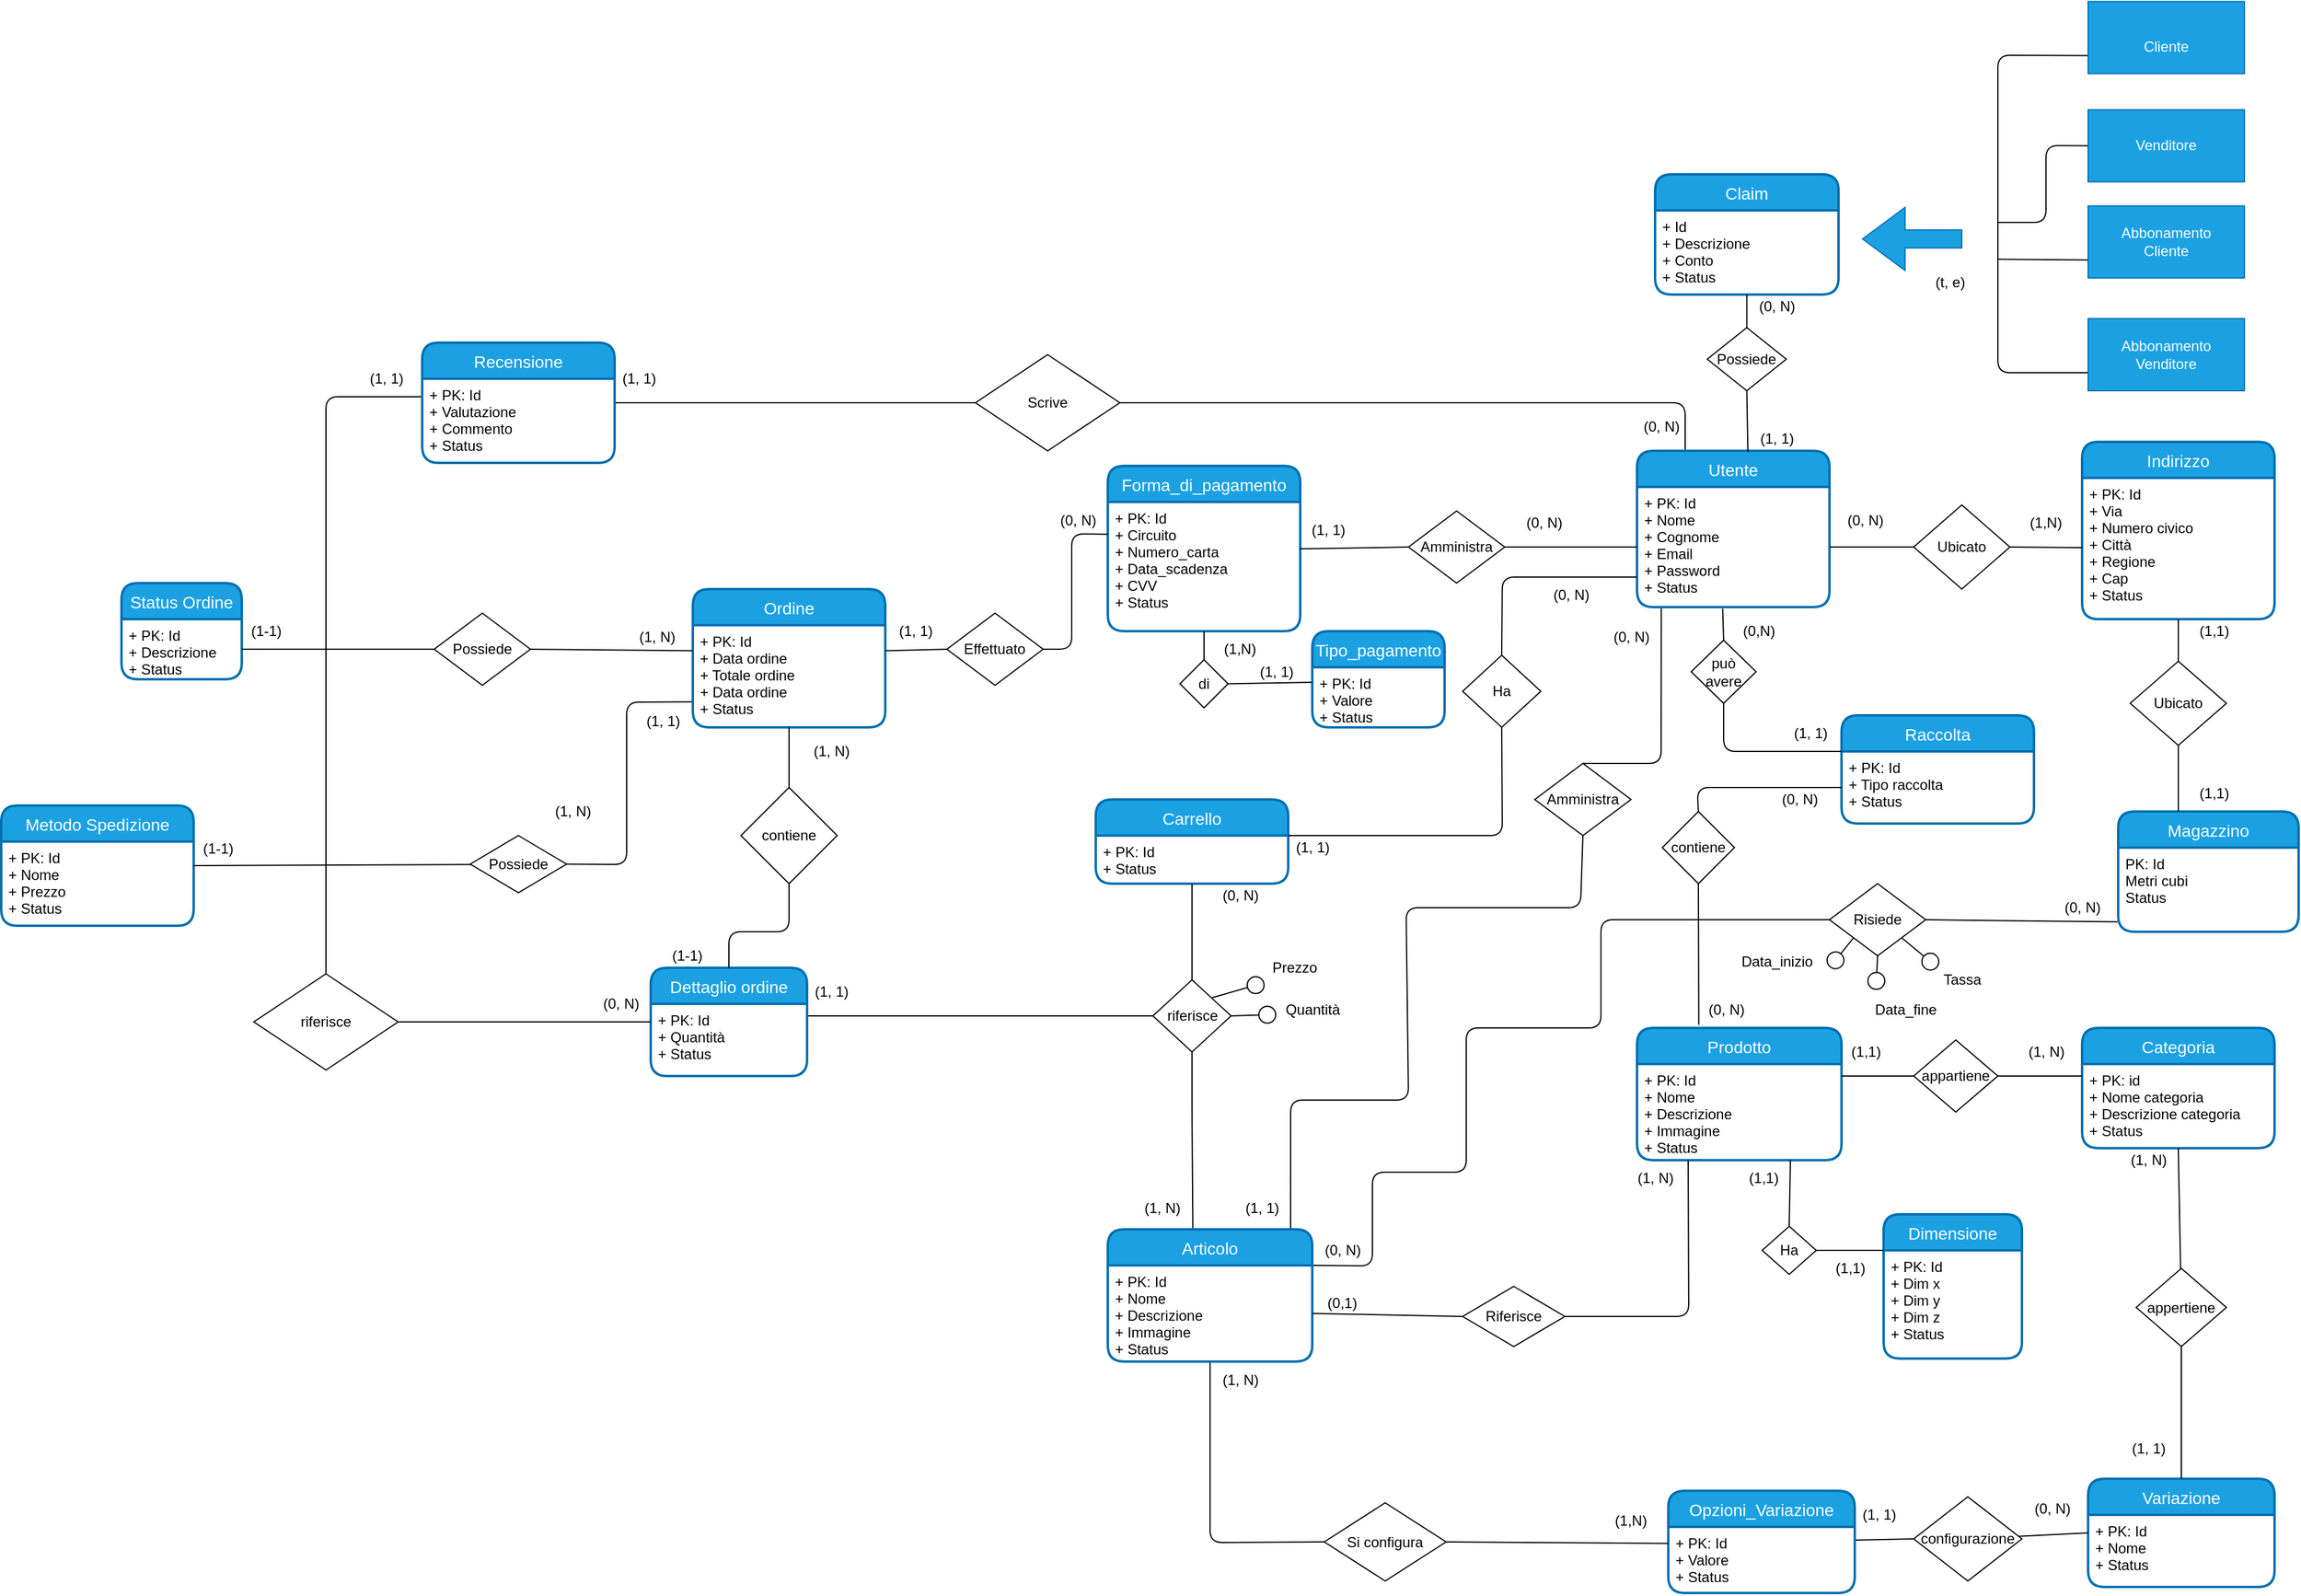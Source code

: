 <mxfile>
    <diagram id="gQvZ3Ct7qIMsR-oPEBA1" name="Page-1">
        <mxGraphModel dx="3061" dy="1834" grid="1" gridSize="10" guides="1" tooltips="1" connect="1" arrows="1" fold="1" page="1" pageScale="1" pageWidth="827" pageHeight="1169" math="0" shadow="0">
            <root>
                <mxCell id="0"/>
                <mxCell id="1" parent="0"/>
                <mxCell id="497" style="edgeStyle=none;html=1;exitX=0.25;exitY=0;exitDx=0;exitDy=0;entryX=1;entryY=0.5;entryDx=0;entryDy=0;endArrow=none;endFill=0;" parent="1" source="499" target="644" edge="1">
                    <mxGeometry relative="1" as="geometry">
                        <mxPoint x="-120" y="80" as="targetPoint"/>
                        <Array as="points">
                            <mxPoint x="350" y="80"/>
                        </Array>
                    </mxGeometry>
                </mxCell>
                <mxCell id="498" style="edgeStyle=none;html=1;endArrow=none;endFill=0;exitX=0.126;exitY=1.002;exitDx=0;exitDy=0;exitPerimeter=0;entryX=0.5;entryY=0;entryDx=0;entryDy=0;" parent="1" source="500" target="663" edge="1">
                    <mxGeometry relative="1" as="geometry">
                        <mxPoint x="270" y="380" as="targetPoint"/>
                        <Array as="points">
                            <mxPoint x="330" y="380"/>
                        </Array>
                    </mxGeometry>
                </mxCell>
                <mxCell id="499" value="Utente" style="swimlane;childLayout=stackLayout;horizontal=1;startSize=30;horizontalStack=0;rounded=1;fontSize=14;fontStyle=0;strokeWidth=2;resizeParent=0;resizeLast=1;shadow=0;dashed=0;align=center;fillColor=#1ba1e2;fontColor=#ffffff;strokeColor=#006EAF;" parent="1" vertex="1">
                    <mxGeometry x="310" y="120" width="160" height="130" as="geometry"/>
                </mxCell>
                <mxCell id="500" value="+ PK: Id&#10;+ Nome&#10;+ Cognome&#10;+ Email&#10;+ Password&#10;+ Status" style="align=left;strokeColor=none;fillColor=none;spacingLeft=4;fontSize=12;verticalAlign=top;resizable=0;rotatable=0;part=1;" parent="499" vertex="1">
                    <mxGeometry y="30" width="160" height="100" as="geometry"/>
                </mxCell>
                <mxCell id="501" value="Indirizzo" style="swimlane;childLayout=stackLayout;horizontal=1;startSize=30;horizontalStack=0;rounded=1;fontSize=14;fontStyle=0;strokeWidth=2;resizeParent=0;resizeLast=1;shadow=0;dashed=0;align=center;fillColor=#1ba1e2;fontColor=#ffffff;strokeColor=#006EAF;" parent="1" vertex="1">
                    <mxGeometry x="680" y="112.5" width="160" height="147.5" as="geometry"/>
                </mxCell>
                <mxCell id="502" value="+ PK: Id&#10;+ Via&#10;+ Numero civico&#10;+ Città&#10;+ Regione&#10;+ Cap&#10;+ Status" style="align=left;strokeColor=none;fillColor=none;spacingLeft=4;fontSize=12;verticalAlign=top;resizable=0;rotatable=0;part=1;" parent="501" vertex="1">
                    <mxGeometry y="30" width="160" height="117.5" as="geometry"/>
                </mxCell>
                <mxCell id="503" style="edgeStyle=none;html=1;exitX=0;exitY=0.5;exitDx=0;exitDy=0;entryX=1;entryY=0.5;entryDx=0;entryDy=0;endArrow=none;endFill=0;" parent="1" source="505" target="500" edge="1">
                    <mxGeometry relative="1" as="geometry"/>
                </mxCell>
                <mxCell id="504" style="edgeStyle=none;html=1;exitX=1;exitY=0.5;exitDx=0;exitDy=0;endArrow=none;endFill=0;" parent="1" source="505" target="502" edge="1">
                    <mxGeometry relative="1" as="geometry"/>
                </mxCell>
                <mxCell id="505" value="Ubicato" style="shape=rhombus;perimeter=rhombusPerimeter;whiteSpace=wrap;html=1;align=center;" parent="1" vertex="1">
                    <mxGeometry x="540" y="165" width="80" height="70" as="geometry"/>
                </mxCell>
                <mxCell id="506" value="Forma_di_pagamento" style="swimlane;childLayout=stackLayout;horizontal=1;startSize=30;horizontalStack=0;rounded=1;fontSize=14;fontStyle=0;strokeWidth=2;resizeParent=0;resizeLast=1;shadow=0;dashed=0;align=center;fillColor=#1ba1e2;fontColor=#ffffff;strokeColor=#006EAF;" parent="1" vertex="1">
                    <mxGeometry x="-130" y="132.5" width="160" height="137.5" as="geometry"/>
                </mxCell>
                <mxCell id="507" style="edgeStyle=none;html=1;" parent="506" source="508" target="506" edge="1">
                    <mxGeometry relative="1" as="geometry"/>
                </mxCell>
                <mxCell id="508" value="+ PK: Id&#10;+ Circuito&#10;+ Numero_carta&#10;+ Data_scadenza&#10;+ CVV&#10;+ Status&#10;&#10;&#10;" style="align=left;strokeColor=none;fillColor=none;spacingLeft=4;fontSize=12;verticalAlign=top;resizable=0;rotatable=0;part=1;" parent="506" vertex="1">
                    <mxGeometry y="30" width="160" height="107.5" as="geometry"/>
                </mxCell>
                <mxCell id="509" value="Tipo_pagamento" style="swimlane;childLayout=stackLayout;horizontal=1;startSize=30;horizontalStack=0;rounded=1;fontSize=14;fontStyle=0;strokeWidth=2;resizeParent=0;resizeLast=1;shadow=0;dashed=0;align=center;fillColor=#1ba1e2;fontColor=#ffffff;strokeColor=#006EAF;" parent="1" vertex="1">
                    <mxGeometry x="40" y="270" width="110" height="80" as="geometry"/>
                </mxCell>
                <mxCell id="510" value="+ PK: Id&#10;+ Valore&#10;+ Status&#10;" style="align=left;strokeColor=none;fillColor=none;spacingLeft=4;fontSize=12;verticalAlign=top;resizable=0;rotatable=0;part=1;" parent="509" vertex="1">
                    <mxGeometry y="30" width="110" height="50" as="geometry"/>
                </mxCell>
                <mxCell id="511" style="edgeStyle=none;html=1;exitX=1;exitY=0.5;exitDx=0;exitDy=0;entryX=0;entryY=0.5;entryDx=0;entryDy=0;endArrow=none;endFill=0;" parent="1" source="513" target="500" edge="1">
                    <mxGeometry relative="1" as="geometry"/>
                </mxCell>
                <mxCell id="512" style="edgeStyle=none;html=1;exitX=0;exitY=0.5;exitDx=0;exitDy=0;endArrow=none;endFill=0;entryX=0.996;entryY=0.363;entryDx=0;entryDy=0;entryPerimeter=0;" parent="1" source="513" target="508" edge="1">
                    <mxGeometry relative="1" as="geometry">
                        <mxPoint x="80" y="200" as="targetPoint"/>
                    </mxGeometry>
                </mxCell>
                <mxCell id="513" value="Amministra" style="shape=rhombus;perimeter=rhombusPerimeter;whiteSpace=wrap;html=1;align=center;" parent="1" vertex="1">
                    <mxGeometry x="120" y="170" width="80" height="60" as="geometry"/>
                </mxCell>
                <mxCell id="514" style="edgeStyle=none;html=1;exitX=0.5;exitY=0;exitDx=0;exitDy=0;endArrow=none;endFill=0;" parent="1" source="516" target="508" edge="1">
                    <mxGeometry relative="1" as="geometry"/>
                </mxCell>
                <mxCell id="515" style="edgeStyle=none;html=1;exitX=1;exitY=0.5;exitDx=0;exitDy=0;endArrow=none;endFill=0;entryX=0;entryY=0.25;entryDx=0;entryDy=0;" parent="1" source="516" edge="1" target="510">
                    <mxGeometry relative="1" as="geometry">
                        <mxPoint x="60" y="315" as="targetPoint"/>
                    </mxGeometry>
                </mxCell>
                <mxCell id="516" value="di" style="shape=rhombus;perimeter=rhombusPerimeter;whiteSpace=wrap;html=1;align=center;" parent="1" vertex="1">
                    <mxGeometry x="-70" y="293.75" width="40" height="40" as="geometry"/>
                </mxCell>
                <mxCell id="517" value="Carrello" style="swimlane;childLayout=stackLayout;horizontal=1;startSize=30;horizontalStack=0;rounded=1;fontSize=14;fontStyle=0;strokeWidth=2;resizeParent=0;resizeLast=1;shadow=0;dashed=0;align=center;fillColor=#1ba1e2;fontColor=#ffffff;strokeColor=#006EAF;" parent="1" vertex="1">
                    <mxGeometry x="-140" y="410" width="160" height="70" as="geometry"/>
                </mxCell>
                <mxCell id="518" value="+ PK: Id&#10;+ Status&#10;" style="align=left;strokeColor=none;fillColor=none;spacingLeft=4;fontSize=12;verticalAlign=top;resizable=0;rotatable=0;part=1;" parent="517" vertex="1">
                    <mxGeometry y="30" width="160" height="40" as="geometry"/>
                </mxCell>
                <mxCell id="519" style="edgeStyle=none;html=1;exitX=0.5;exitY=0;exitDx=0;exitDy=0;endArrow=none;endFill=0;entryX=0;entryY=0.75;entryDx=0;entryDy=0;" parent="1" source="521" target="500" edge="1">
                    <mxGeometry relative="1" as="geometry">
                        <Array as="points">
                            <mxPoint x="198" y="225"/>
                        </Array>
                        <mxPoint x="340" y="270" as="targetPoint"/>
                    </mxGeometry>
                </mxCell>
                <mxCell id="520" style="edgeStyle=none;html=1;exitX=0.5;exitY=1;exitDx=0;exitDy=0;entryX=1;entryY=0;entryDx=0;entryDy=0;endArrow=none;endFill=0;" parent="1" source="521" target="518" edge="1">
                    <mxGeometry relative="1" as="geometry">
                        <Array as="points">
                            <mxPoint x="198" y="440"/>
                        </Array>
                    </mxGeometry>
                </mxCell>
                <mxCell id="521" value="Ha" style="shape=rhombus;perimeter=rhombusPerimeter;whiteSpace=wrap;html=1;align=center;" parent="1" vertex="1">
                    <mxGeometry x="165" y="290" width="65" height="60" as="geometry"/>
                </mxCell>
                <mxCell id="522" value="Prodotto" style="swimlane;childLayout=stackLayout;horizontal=1;startSize=30;horizontalStack=0;rounded=1;fontSize=14;fontStyle=0;strokeWidth=2;resizeParent=0;resizeLast=1;shadow=0;dashed=0;align=center;arcSize=15;fillColor=#1ba1e2;fontColor=#ffffff;strokeColor=#006EAF;" parent="1" vertex="1">
                    <mxGeometry x="310" y="600" width="170" height="110" as="geometry"/>
                </mxCell>
                <mxCell id="523" value="+ PK: Id&#10;+ Nome&#10;+ Descrizione&#10;+ Immagine&#10;+ Status" style="align=left;strokeColor=none;fillColor=none;spacingLeft=4;fontSize=12;verticalAlign=top;resizable=0;rotatable=0;part=1;" parent="522" vertex="1">
                    <mxGeometry y="30" width="170" height="80" as="geometry"/>
                </mxCell>
                <mxCell id="524" value="Categoria" style="swimlane;childLayout=stackLayout;horizontal=1;startSize=30;horizontalStack=0;rounded=1;fontSize=14;fontStyle=0;strokeWidth=2;resizeParent=0;resizeLast=1;shadow=0;dashed=0;align=center;fillColor=#1ba1e2;fontColor=#ffffff;strokeColor=#006EAF;" parent="1" vertex="1">
                    <mxGeometry x="680" y="600" width="160" height="100" as="geometry"/>
                </mxCell>
                <mxCell id="525" value="+ PK: id&#10;+ Nome categoria&#10;+ Descrizione categoria&#10;+ Status" style="align=left;strokeColor=none;fillColor=none;spacingLeft=4;fontSize=12;verticalAlign=top;resizable=0;rotatable=0;part=1;" parent="524" vertex="1">
                    <mxGeometry y="30" width="160" height="70" as="geometry"/>
                </mxCell>
                <mxCell id="526" style="edgeStyle=none;html=1;exitX=0;exitY=0.5;exitDx=0;exitDy=0;endArrow=none;endFill=0;" parent="1" source="528" edge="1">
                    <mxGeometry relative="1" as="geometry">
                        <mxPoint x="480" y="640" as="targetPoint"/>
                    </mxGeometry>
                </mxCell>
                <mxCell id="527" style="edgeStyle=none;html=1;exitX=1;exitY=0.5;exitDx=0;exitDy=0;endArrow=none;endFill=0;" parent="1" source="528" edge="1">
                    <mxGeometry relative="1" as="geometry">
                        <mxPoint x="680" y="640" as="targetPoint"/>
                    </mxGeometry>
                </mxCell>
                <mxCell id="528" value="appartiene" style="shape=rhombus;perimeter=rhombusPerimeter;whiteSpace=wrap;html=1;align=center;" parent="1" vertex="1">
                    <mxGeometry x="540" y="610" width="70" height="60" as="geometry"/>
                </mxCell>
                <mxCell id="529" value="Variazione" style="swimlane;childLayout=stackLayout;horizontal=1;startSize=30;horizontalStack=0;rounded=1;fontSize=14;fontStyle=0;strokeWidth=2;resizeParent=0;resizeLast=1;shadow=0;dashed=0;align=center;fillColor=#1ba1e2;fontColor=#ffffff;strokeColor=#006EAF;" parent="1" vertex="1">
                    <mxGeometry x="685" y="975" width="155" height="90" as="geometry"/>
                </mxCell>
                <mxCell id="530" value="+ PK: Id&#10;+ Nome&#10;+ Status" style="align=left;strokeColor=none;fillColor=none;spacingLeft=4;fontSize=12;verticalAlign=top;resizable=0;rotatable=0;part=1;" parent="529" vertex="1">
                    <mxGeometry y="30" width="155" height="60" as="geometry"/>
                </mxCell>
                <mxCell id="531" style="edgeStyle=none;html=1;entryX=0.5;entryY=0;entryDx=0;entryDy=0;endArrow=none;endFill=0;" parent="1" source="533" target="529" edge="1">
                    <mxGeometry relative="1" as="geometry"/>
                </mxCell>
                <mxCell id="532" style="edgeStyle=none;html=1;entryX=0.5;entryY=1;entryDx=0;entryDy=0;endArrow=none;endFill=0;" parent="1" source="533" target="525" edge="1">
                    <mxGeometry relative="1" as="geometry"/>
                </mxCell>
                <mxCell id="533" value="appertiene" style="shape=rhombus;perimeter=rhombusPerimeter;whiteSpace=wrap;html=1;align=center;" parent="1" vertex="1">
                    <mxGeometry x="725" y="800" width="75" height="65" as="geometry"/>
                </mxCell>
                <mxCell id="534" style="edgeStyle=none;html=1;entryX=0;entryY=0.5;entryDx=0;entryDy=0;endArrow=none;endFill=0;" parent="1" source="535" target="538" edge="1">
                    <mxGeometry relative="1" as="geometry"/>
                </mxCell>
                <mxCell id="535" value="Opzioni_Variazione" style="swimlane;childLayout=stackLayout;horizontal=1;startSize=30;horizontalStack=0;rounded=1;fontSize=14;fontStyle=0;strokeWidth=2;resizeParent=0;resizeLast=1;shadow=0;dashed=0;align=center;fillColor=#1ba1e2;fontColor=#ffffff;strokeColor=#006EAF;" parent="1" vertex="1">
                    <mxGeometry x="336" y="985" width="155" height="85" as="geometry"/>
                </mxCell>
                <mxCell id="536" value="+ PK: Id&#10;+ Valore&#10;+ Status&#10;" style="align=left;strokeColor=none;fillColor=none;spacingLeft=4;fontSize=12;verticalAlign=top;resizable=0;rotatable=0;part=1;" parent="535" vertex="1">
                    <mxGeometry y="30" width="155" height="55" as="geometry"/>
                </mxCell>
                <mxCell id="537" style="edgeStyle=none;html=1;entryX=0;entryY=0.5;entryDx=0;entryDy=0;endArrow=none;endFill=0;" parent="1" source="538" target="529" edge="1">
                    <mxGeometry relative="1" as="geometry"/>
                </mxCell>
                <mxCell id="538" value="configurazione" style="shape=rhombus;perimeter=rhombusPerimeter;whiteSpace=wrap;html=1;align=center;" parent="1" vertex="1">
                    <mxGeometry x="540" y="990" width="90" height="70" as="geometry"/>
                </mxCell>
                <mxCell id="539" value="Magazzino" style="swimlane;childLayout=stackLayout;horizontal=1;startSize=30;horizontalStack=0;rounded=1;fontSize=14;fontStyle=0;strokeWidth=2;resizeParent=0;resizeLast=1;shadow=0;dashed=0;align=center;fillColor=#1ba1e2;fontColor=#ffffff;strokeColor=#006EAF;" parent="1" vertex="1">
                    <mxGeometry x="710" y="420" width="150" height="100" as="geometry"/>
                </mxCell>
                <mxCell id="540" value="PK: Id&#10;Metri cubi&#10;Status" style="align=left;strokeColor=none;fillColor=none;spacingLeft=4;fontSize=12;verticalAlign=top;resizable=0;rotatable=0;part=1;" parent="539" vertex="1">
                    <mxGeometry y="30" width="150" height="70" as="geometry"/>
                </mxCell>
                <mxCell id="541" style="edgeStyle=none;html=1;exitX=0.5;exitY=0;exitDx=0;exitDy=0;entryX=0.5;entryY=1;entryDx=0;entryDy=0;startArrow=none;startFill=0;endArrow=none;endFill=0;" parent="1" source="543" target="502" edge="1">
                    <mxGeometry relative="1" as="geometry"/>
                </mxCell>
                <mxCell id="542" style="edgeStyle=none;html=1;exitX=0.5;exitY=1;exitDx=0;exitDy=0;entryX=0;entryY=1;entryDx=0;entryDy=0;startArrow=none;startFill=0;endArrow=none;endFill=0;" parent="1" source="543" target="579" edge="1">
                    <mxGeometry relative="1" as="geometry"/>
                </mxCell>
                <mxCell id="543" value="Ubicato" style="shape=rhombus;perimeter=rhombusPerimeter;whiteSpace=wrap;html=1;align=center;" parent="1" vertex="1">
                    <mxGeometry x="720" y="295" width="80" height="70" as="geometry"/>
                </mxCell>
                <mxCell id="544" value="Dimensione" style="swimlane;childLayout=stackLayout;horizontal=1;startSize=30;horizontalStack=0;rounded=1;fontSize=14;fontStyle=0;strokeWidth=2;resizeParent=0;resizeLast=1;shadow=0;dashed=0;align=center;fillColor=#1ba1e2;fontColor=#ffffff;strokeColor=#006EAF;" parent="1" vertex="1">
                    <mxGeometry x="515" y="755" width="115" height="120" as="geometry"/>
                </mxCell>
                <mxCell id="545" value="+ PK: Id&#10;+ Dim x&#10;+ Dim y&#10;+ Dim z&#10;+ Status" style="align=left;strokeColor=none;fillColor=none;spacingLeft=4;fontSize=12;verticalAlign=top;resizable=0;rotatable=0;part=1;" parent="544" vertex="1">
                    <mxGeometry y="30" width="115" height="90" as="geometry"/>
                </mxCell>
                <mxCell id="546" style="edgeStyle=none;html=1;exitX=0.5;exitY=0;exitDx=0;exitDy=0;entryX=0.75;entryY=1;entryDx=0;entryDy=0;endArrow=none;endFill=0;" parent="1" source="548" target="523" edge="1">
                    <mxGeometry relative="1" as="geometry"/>
                </mxCell>
                <mxCell id="547" style="edgeStyle=none;html=1;exitX=1;exitY=0.5;exitDx=0;exitDy=0;entryX=0;entryY=0;entryDx=0;entryDy=0;endArrow=none;endFill=0;" parent="1" source="548" target="545" edge="1">
                    <mxGeometry relative="1" as="geometry"/>
                </mxCell>
                <mxCell id="548" value="Ha" style="shape=rhombus;perimeter=rhombusPerimeter;whiteSpace=wrap;html=1;align=center;" parent="1" vertex="1">
                    <mxGeometry x="414" y="765" width="45" height="40" as="geometry"/>
                </mxCell>
                <mxCell id="549" style="edgeStyle=none;html=1;exitX=0;exitY=0.5;exitDx=0;exitDy=0;endArrow=none;endFill=0;entryX=1;entryY=0;entryDx=0;entryDy=0;" parent="1" source="551" target="727" edge="1">
                    <mxGeometry relative="1" as="geometry">
                        <mxPoint x="167.82" y="701.43" as="targetPoint"/>
                        <Array as="points">
                            <mxPoint x="280" y="510"/>
                            <mxPoint x="280" y="600"/>
                            <mxPoint x="168" y="600"/>
                            <mxPoint x="168" y="720"/>
                            <mxPoint x="90" y="720"/>
                            <mxPoint x="90" y="798"/>
                        </Array>
                    </mxGeometry>
                </mxCell>
                <mxCell id="550" style="edgeStyle=none;html=1;exitX=1;exitY=0.5;exitDx=0;exitDy=0;entryX=-0.004;entryY=0.883;entryDx=0;entryDy=0;startArrow=none;startFill=0;endArrow=none;endFill=0;entryPerimeter=0;" parent="1" source="551" target="540" edge="1">
                    <mxGeometry relative="1" as="geometry">
                        <Array as="points"/>
                    </mxGeometry>
                </mxCell>
                <mxCell id="551" value="Risiede" style="shape=rhombus;perimeter=rhombusPerimeter;whiteSpace=wrap;html=1;align=center;" parent="1" vertex="1">
                    <mxGeometry x="470" y="480" width="80" height="60" as="geometry"/>
                </mxCell>
                <mxCell id="552" style="edgeStyle=none;html=1;exitX=0.5;exitY=0;exitDx=0;exitDy=0;entryX=0.5;entryY=1;entryDx=0;entryDy=0;startArrow=none;startFill=0;endArrow=none;endFill=0;" parent="1" source="556" target="518" edge="1">
                    <mxGeometry relative="1" as="geometry"/>
                </mxCell>
                <mxCell id="554" style="edgeStyle=none;html=1;exitX=0;exitY=0.5;exitDx=0;exitDy=0;endArrow=none;endFill=0;" parent="1" source="556" edge="1">
                    <mxGeometry relative="1" as="geometry">
                        <mxPoint x="-380" y="590" as="targetPoint"/>
                    </mxGeometry>
                </mxCell>
                <mxCell id="555" style="edgeStyle=none;html=1;exitX=0.5;exitY=1;exitDx=0;exitDy=0;endArrow=none;endFill=0;entryX=0.416;entryY=0.007;entryDx=0;entryDy=0;entryPerimeter=0;" parent="1" source="556" target="726" edge="1">
                    <mxGeometry relative="1" as="geometry">
                        <Array as="points">
                            <mxPoint x="-60" y="670"/>
                        </Array>
                        <mxPoint x="-40" y="740" as="targetPoint"/>
                    </mxGeometry>
                </mxCell>
                <mxCell id="556" value="riferisce" style="shape=rhombus;perimeter=rhombusPerimeter;whiteSpace=wrap;html=1;align=center;" parent="1" vertex="1">
                    <mxGeometry x="-92.5" y="560" width="65" height="60" as="geometry"/>
                </mxCell>
                <mxCell id="557" value="Quantità" style="text;html=1;align=center;verticalAlign=middle;resizable=0;points=[];autosize=1;strokeColor=none;fillColor=none;" parent="1" vertex="1">
                    <mxGeometry x="10" y="575" width="60" height="20" as="geometry"/>
                </mxCell>
                <mxCell id="558" style="edgeStyle=none;html=1;endArrow=circle;endFill=0;exitX=1;exitY=0;exitDx=0;exitDy=0;entryX=0.012;entryY=1.11;entryDx=0;entryDy=0;entryPerimeter=0;" parent="1" source="556" target="559" edge="1">
                    <mxGeometry relative="1" as="geometry">
                        <mxPoint x="50" y="550" as="targetPoint"/>
                        <mxPoint x="133.5" y="565" as="sourcePoint"/>
                    </mxGeometry>
                </mxCell>
                <mxCell id="559" value="Prezzo" style="text;html=1;align=center;verticalAlign=middle;resizable=0;points=[];autosize=1;strokeColor=none;fillColor=none;" parent="1" vertex="1">
                    <mxGeometry y="540" width="50" height="20" as="geometry"/>
                </mxCell>
                <mxCell id="565" style="edgeStyle=none;html=1;exitX=0.5;exitY=1;exitDx=0;exitDy=0;entryX=0.576;entryY=0.008;entryDx=0;entryDy=0;entryPerimeter=0;endArrow=none;endFill=0;" parent="1" source="567" target="499" edge="1">
                    <mxGeometry relative="1" as="geometry">
                        <mxPoint x="495.93" y="45.6" as="targetPoint"/>
                    </mxGeometry>
                </mxCell>
                <mxCell id="566" value="(1,1)" style="text;html=1;align=center;verticalAlign=middle;resizable=0;points=[];autosize=1;strokeColor=none;fillColor=none;" parent="1" vertex="1">
                    <mxGeometry x="480" y="610" width="40" height="20" as="geometry"/>
                </mxCell>
                <mxCell id="567" value="Possiede" style="shape=rhombus;perimeter=rhombusPerimeter;whiteSpace=wrap;html=1;align=center;" parent="1" vertex="1">
                    <mxGeometry x="368.38" y="17.5" width="65.75" height="52.5" as="geometry"/>
                </mxCell>
                <mxCell id="568" value="(1, N)" style="text;html=1;align=center;verticalAlign=middle;resizable=0;points=[];autosize=1;strokeColor=none;fillColor=none;" parent="1" vertex="1">
                    <mxGeometry x="625" y="610" width="50" height="20" as="geometry"/>
                </mxCell>
                <mxCell id="569" value="(1, N)" style="text;html=1;align=center;verticalAlign=middle;resizable=0;points=[];autosize=1;strokeColor=none;fillColor=none;" parent="1" vertex="1">
                    <mxGeometry x="710" y="700" width="50" height="20" as="geometry"/>
                </mxCell>
                <mxCell id="570" value="(1, 1)" style="text;html=1;align=center;verticalAlign=middle;resizable=0;points=[];autosize=1;strokeColor=none;fillColor=none;" parent="1" vertex="1">
                    <mxGeometry x="715" y="940" width="40" height="20" as="geometry"/>
                </mxCell>
                <mxCell id="571" style="edgeStyle=none;html=1;entryX=0;entryY=0.25;entryDx=0;entryDy=0;startArrow=none;startFill=0;endArrow=none;endFill=0;exitX=1;exitY=0.5;exitDx=0;exitDy=0;" parent="1" source="658" target="536" edge="1">
                    <mxGeometry relative="1" as="geometry">
                        <mxPoint x="310" y="910" as="sourcePoint"/>
                        <Array as="points"/>
                    </mxGeometry>
                </mxCell>
                <mxCell id="572" value="(0, N)" style="text;html=1;strokeColor=none;fillColor=none;align=center;verticalAlign=middle;whiteSpace=wrap;rounded=0;" parent="1" vertex="1">
                    <mxGeometry x="470" y="162.5" width="60" height="30" as="geometry"/>
                </mxCell>
                <mxCell id="573" value="Claim" style="swimlane;childLayout=stackLayout;horizontal=1;startSize=30;horizontalStack=0;rounded=1;fontSize=14;fontStyle=0;strokeWidth=2;resizeParent=0;resizeLast=1;shadow=0;dashed=0;align=center;fillColor=#1ba1e2;fontColor=#ffffff;strokeColor=#006EAF;" parent="1" vertex="1">
                    <mxGeometry x="325" y="-110" width="152.5" height="100" as="geometry"/>
                </mxCell>
                <mxCell id="574" value="+ Id&#10;+ Descrizione&#10;+ Conto&#10;+ Status" style="align=left;strokeColor=none;fillColor=none;spacingLeft=4;fontSize=12;verticalAlign=top;resizable=0;rotatable=0;part=1;" parent="573" vertex="1">
                    <mxGeometry y="30" width="152.5" height="70" as="geometry"/>
                </mxCell>
                <mxCell id="578" style="edgeStyle=none;html=1;exitX=0.5;exitY=0;exitDx=0;exitDy=0;entryX=0.5;entryY=1;entryDx=0;entryDy=0;endArrow=none;endFill=0;" parent="1" source="567" target="574" edge="1">
                    <mxGeometry relative="1" as="geometry"/>
                </mxCell>
                <mxCell id="579" value="(1,1)" style="text;html=1;strokeColor=none;fillColor=none;align=center;verticalAlign=middle;whiteSpace=wrap;rounded=0;" parent="1" vertex="1">
                    <mxGeometry x="760" y="390.0" width="60" height="30" as="geometry"/>
                </mxCell>
                <mxCell id="580" value="(0, N)" style="text;html=1;align=center;verticalAlign=middle;resizable=0;points=[];autosize=1;strokeColor=none;fillColor=none;" parent="1" vertex="1">
                    <mxGeometry x="655" y="485" width="50" height="30" as="geometry"/>
                </mxCell>
                <mxCell id="581" value="(1,1)" style="text;html=1;strokeColor=none;fillColor=none;align=center;verticalAlign=middle;whiteSpace=wrap;rounded=0;" parent="1" vertex="1">
                    <mxGeometry x="391" y="715" width="49" height="20" as="geometry"/>
                </mxCell>
                <mxCell id="582" value="(1,1)" style="text;html=1;strokeColor=none;fillColor=none;align=center;verticalAlign=middle;whiteSpace=wrap;rounded=0;" parent="1" vertex="1">
                    <mxGeometry x="460" y="790" width="55" height="20" as="geometry"/>
                </mxCell>
                <mxCell id="583" value="(0, N)" style="text;html=1;align=center;verticalAlign=middle;resizable=0;points=[];autosize=1;strokeColor=none;fillColor=none;" parent="1" vertex="1">
                    <mxGeometry x="630" y="990" width="50" height="20" as="geometry"/>
                </mxCell>
                <mxCell id="584" value="(1, 1)" style="text;html=1;align=center;verticalAlign=middle;resizable=0;points=[];autosize=1;strokeColor=none;fillColor=none;" parent="1" vertex="1">
                    <mxGeometry x="491" y="995" width="40" height="20" as="geometry"/>
                </mxCell>
                <mxCell id="585" value="(1,N)" style="text;html=1;strokeColor=none;fillColor=none;align=center;verticalAlign=middle;whiteSpace=wrap;rounded=0;" parent="1" vertex="1">
                    <mxGeometry x="620" y="165.0" width="60" height="30" as="geometry"/>
                </mxCell>
                <mxCell id="600" value="Dettaglio ordine" style="swimlane;childLayout=stackLayout;horizontal=1;startSize=30;horizontalStack=0;rounded=1;fontSize=14;fontStyle=0;strokeWidth=2;resizeParent=0;resizeLast=1;shadow=0;dashed=0;align=center;fillColor=#1ba1e2;fontColor=#ffffff;strokeColor=#006EAF;" parent="1" vertex="1">
                    <mxGeometry x="-510" y="550" width="130" height="90" as="geometry"/>
                </mxCell>
                <mxCell id="601" value="+ PK: Id&#10;+ Quantità&#10;+ Status&#10;&#10;" style="align=left;strokeColor=none;fillColor=none;spacingLeft=4;fontSize=12;verticalAlign=top;resizable=0;rotatable=0;part=1;" parent="600" vertex="1">
                    <mxGeometry y="30" width="130" height="60" as="geometry"/>
                </mxCell>
                <mxCell id="714" style="edgeStyle=none;html=1;exitX=0.5;exitY=1;exitDx=0;exitDy=0;entryX=0.5;entryY=0;entryDx=0;entryDy=0;endArrow=none;endFill=0;" parent="1" source="604" target="600" edge="1">
                    <mxGeometry relative="1" as="geometry">
                        <Array as="points">
                            <mxPoint x="-395" y="520"/>
                            <mxPoint x="-445" y="520"/>
                        </Array>
                    </mxGeometry>
                </mxCell>
                <mxCell id="604" value="contiene" style="rhombus;whiteSpace=wrap;html=1;" parent="1" vertex="1">
                    <mxGeometry x="-435" y="400" width="80" height="80" as="geometry"/>
                </mxCell>
                <mxCell id="606" value="(1-1)" style="text;html=1;align=center;verticalAlign=middle;resizable=0;points=[];autosize=1;strokeColor=none;fillColor=none;" parent="1" vertex="1">
                    <mxGeometry x="-500" y="530" width="40" height="20" as="geometry"/>
                </mxCell>
                <mxCell id="607" value="(1, 1)" style="text;html=1;align=center;verticalAlign=middle;resizable=0;points=[];autosize=1;strokeColor=none;fillColor=none;" parent="1" vertex="1">
                    <mxGeometry x="-380" y="560" width="40" height="20" as="geometry"/>
                </mxCell>
                <mxCell id="609" value="(0, N)" style="text;html=1;align=center;verticalAlign=middle;resizable=0;points=[];autosize=1;strokeColor=none;fillColor=none;" parent="1" vertex="1">
                    <mxGeometry x="-45" y="480" width="50" height="20" as="geometry"/>
                </mxCell>
                <mxCell id="611" value="(1, N)" style="text;html=1;align=center;verticalAlign=middle;resizable=0;points=[];autosize=1;strokeColor=none;fillColor=none;" parent="1" vertex="1">
                    <mxGeometry x="300" y="715" width="50" height="20" as="geometry"/>
                </mxCell>
                <mxCell id="614" value="(0,1)" style="text;html=1;strokeColor=none;fillColor=none;align=center;verticalAlign=middle;whiteSpace=wrap;rounded=0;" parent="1" vertex="1">
                    <mxGeometry x="40" y="820" width="50" height="17.5" as="geometry"/>
                </mxCell>
                <mxCell id="615" value="(1,N)" style="text;html=1;strokeColor=none;fillColor=none;align=center;verticalAlign=middle;whiteSpace=wrap;rounded=0;" parent="1" vertex="1">
                    <mxGeometry x="275" y="995" width="60" height="30" as="geometry"/>
                </mxCell>
                <mxCell id="616" value="(0, N)" style="text;html=1;align=center;verticalAlign=middle;resizable=0;points=[];autosize=1;strokeColor=none;fillColor=none;" parent="1" vertex="1">
                    <mxGeometry x="230" y="225" width="50" height="30" as="geometry"/>
                </mxCell>
                <mxCell id="619" value="(1, 1)" style="text;html=1;align=center;verticalAlign=middle;resizable=0;points=[];autosize=1;strokeColor=none;fillColor=none;" parent="1" vertex="1">
                    <mxGeometry x="20" y="440" width="40" height="20" as="geometry"/>
                </mxCell>
                <mxCell id="620" value="(1,1)" style="text;html=1;strokeColor=none;fillColor=none;align=center;verticalAlign=middle;whiteSpace=wrap;rounded=0;" parent="1" vertex="1">
                    <mxGeometry x="760" y="255.0" width="60" height="30" as="geometry"/>
                </mxCell>
                <mxCell id="621" value="Raccolta" style="swimlane;childLayout=stackLayout;horizontal=1;startSize=30;horizontalStack=0;rounded=1;fontSize=14;fontStyle=0;strokeWidth=2;resizeParent=0;resizeLast=1;shadow=0;dashed=0;align=center;fillColor=#1ba1e2;fontColor=#ffffff;strokeColor=#006EAF;" parent="1" vertex="1">
                    <mxGeometry x="480" y="340" width="160" height="90" as="geometry"/>
                </mxCell>
                <mxCell id="622" value="+ PK: Id&#10;+ Tipo raccolta&#10;+ Status" style="align=left;strokeColor=none;fillColor=none;spacingLeft=4;fontSize=12;verticalAlign=top;resizable=0;rotatable=0;part=1;" parent="621" vertex="1">
                    <mxGeometry y="30" width="160" height="60" as="geometry"/>
                </mxCell>
                <mxCell id="623" style="edgeStyle=none;html=1;exitX=0.5;exitY=0;exitDx=0;exitDy=0;entryX=0.445;entryY=1.013;entryDx=0;entryDy=0;entryPerimeter=0;startArrow=none;startFill=0;endArrow=none;endFill=0;" parent="1" source="625" target="500" edge="1">
                    <mxGeometry relative="1" as="geometry"/>
                </mxCell>
                <mxCell id="624" style="edgeStyle=none;html=1;exitX=0.5;exitY=1;exitDx=0;exitDy=0;entryX=0;entryY=0;entryDx=0;entryDy=0;startArrow=none;startFill=0;endArrow=none;endFill=0;" parent="1" source="625" target="622" edge="1">
                    <mxGeometry relative="1" as="geometry">
                        <Array as="points">
                            <mxPoint x="382" y="370"/>
                        </Array>
                    </mxGeometry>
                </mxCell>
                <mxCell id="625" value="può avere" style="shape=rhombus;perimeter=rhombusPerimeter;whiteSpace=wrap;html=1;align=center;" parent="1" vertex="1">
                    <mxGeometry x="355" y="277.5" width="54" height="52.5" as="geometry"/>
                </mxCell>
                <mxCell id="626" style="edgeStyle=none;html=1;exitX=0.5;exitY=1;exitDx=0;exitDy=0;entryX=0.302;entryY=-0.024;entryDx=0;entryDy=0;entryPerimeter=0;startArrow=none;startFill=0;endArrow=none;endFill=0;" parent="1" source="627" target="522" edge="1">
                    <mxGeometry relative="1" as="geometry">
                        <Array as="points"/>
                    </mxGeometry>
                </mxCell>
                <mxCell id="627" value="contiene" style="rhombus;whiteSpace=wrap;html=1;" parent="1" vertex="1">
                    <mxGeometry x="331" y="420" width="60" height="60" as="geometry"/>
                </mxCell>
                <mxCell id="628" style="edgeStyle=none;html=1;exitX=0;exitY=0.5;exitDx=0;exitDy=0;entryX=0.5;entryY=0;entryDx=0;entryDy=0;startArrow=none;startFill=0;endArrow=none;endFill=0;" parent="1" source="622" target="627" edge="1">
                    <mxGeometry relative="1" as="geometry">
                        <Array as="points">
                            <mxPoint x="360" y="400"/>
                        </Array>
                    </mxGeometry>
                </mxCell>
                <mxCell id="629" value="(1, 1)" style="text;html=1;align=center;verticalAlign=middle;resizable=0;points=[];autosize=1;strokeColor=none;fillColor=none;" parent="1" vertex="1">
                    <mxGeometry x="434.13" y="345" width="40" height="20" as="geometry"/>
                </mxCell>
                <mxCell id="630" value="(0, N)" style="text;html=1;align=center;verticalAlign=middle;resizable=0;points=[];autosize=1;strokeColor=none;fillColor=none;" parent="1" vertex="1">
                    <mxGeometry x="359" y="575" width="50" height="20" as="geometry"/>
                </mxCell>
                <mxCell id="631" value="(0,N)" style="text;html=1;align=center;verticalAlign=middle;resizable=0;points=[];autosize=1;strokeColor=none;fillColor=none;" parent="1" vertex="1">
                    <mxGeometry x="391" y="260" width="40" height="20" as="geometry"/>
                </mxCell>
                <mxCell id="632" value="(0, N)" style="text;html=1;align=center;verticalAlign=middle;resizable=0;points=[];autosize=1;strokeColor=none;fillColor=none;" parent="1" vertex="1">
                    <mxGeometry x="420" y="400" width="50" height="20" as="geometry"/>
                </mxCell>
                <mxCell id="633" value="(1, 1)" style="text;html=1;align=center;verticalAlign=middle;resizable=0;points=[];autosize=1;strokeColor=none;fillColor=none;" parent="1" vertex="1">
                    <mxGeometry x="32.5" y="176.25" width="40" height="20" as="geometry"/>
                </mxCell>
                <mxCell id="634" value="(0, N)" style="text;html=1;strokeColor=none;fillColor=none;align=center;verticalAlign=middle;whiteSpace=wrap;rounded=0;" parent="1" vertex="1">
                    <mxGeometry x="202.5" y="165.0" width="60" height="30" as="geometry"/>
                </mxCell>
                <mxCell id="635" value="(1, 1)" style="text;html=1;align=center;verticalAlign=middle;resizable=0;points=[];autosize=1;strokeColor=none;fillColor=none;" parent="1" vertex="1">
                    <mxGeometry x="406.25" y="100" width="40" height="20" as="geometry"/>
                </mxCell>
                <mxCell id="636" value="(0, N)" style="text;html=1;align=center;verticalAlign=middle;resizable=0;points=[];autosize=1;strokeColor=none;fillColor=none;" parent="1" vertex="1">
                    <mxGeometry x="401.25" y="-10" width="50" height="20" as="geometry"/>
                </mxCell>
                <mxCell id="637" value="(1, 1)" style="text;html=1;align=center;verticalAlign=middle;resizable=0;points=[];autosize=1;strokeColor=none;fillColor=none;" parent="1" vertex="1">
                    <mxGeometry x="-10" y="293.75" width="40" height="20" as="geometry"/>
                </mxCell>
                <mxCell id="638" value="(1,N)" style="text;html=1;strokeColor=none;fillColor=none;align=center;verticalAlign=middle;whiteSpace=wrap;rounded=0;" parent="1" vertex="1">
                    <mxGeometry x="-50" y="270.0" width="60" height="30" as="geometry"/>
                </mxCell>
                <mxCell id="642" value="(0, N)" style="text;html=1;align=center;verticalAlign=middle;resizable=0;points=[];autosize=1;strokeColor=none;fillColor=none;" parent="1" vertex="1">
                    <mxGeometry x="-180" y="167.5" width="50" height="20" as="geometry"/>
                </mxCell>
                <mxCell id="643" style="edgeStyle=none;html=1;endArrow=none;endFill=0;" parent="1" source="644" edge="1">
                    <mxGeometry relative="1" as="geometry">
                        <mxPoint x="-540" y="80" as="targetPoint"/>
                    </mxGeometry>
                </mxCell>
                <mxCell id="644" value="Scrive" style="rhombus;whiteSpace=wrap;html=1;" parent="1" vertex="1">
                    <mxGeometry x="-240" y="40" width="120" height="80" as="geometry"/>
                </mxCell>
                <mxCell id="645" style="edgeStyle=none;html=1;endArrow=none;endFill=0;entryX=0.5;entryY=0;entryDx=0;entryDy=0;" parent="1" target="649" edge="1">
                    <mxGeometry relative="1" as="geometry">
                        <mxPoint x="-760" y="550" as="targetPoint"/>
                        <Array as="points">
                            <mxPoint x="-780" y="75"/>
                        </Array>
                        <mxPoint x="-700" y="75" as="sourcePoint"/>
                    </mxGeometry>
                </mxCell>
                <mxCell id="646" value="Recensione" style="swimlane;childLayout=stackLayout;horizontal=1;startSize=30;horizontalStack=0;rounded=1;fontSize=14;fontStyle=0;strokeWidth=2;resizeParent=0;resizeLast=1;shadow=0;dashed=0;align=center;fillColor=#1ba1e2;fontColor=#ffffff;strokeColor=#006EAF;" parent="1" vertex="1">
                    <mxGeometry x="-700" y="30" width="160" height="100" as="geometry"/>
                </mxCell>
                <mxCell id="647" value="+ PK: Id&#10;+ Valutazione&#10;+ Commento&#10;+ Status&#10;&#10;" style="align=left;strokeColor=none;fillColor=none;spacingLeft=4;fontSize=12;verticalAlign=top;resizable=0;rotatable=0;part=1;" parent="646" vertex="1">
                    <mxGeometry y="30" width="160" height="70" as="geometry"/>
                </mxCell>
                <mxCell id="648" style="edgeStyle=none;html=1;entryX=0;entryY=0.25;entryDx=0;entryDy=0;endArrow=none;endFill=0;" parent="1" source="649" target="601" edge="1">
                    <mxGeometry relative="1" as="geometry"/>
                </mxCell>
                <mxCell id="649" value="riferisce" style="rhombus;whiteSpace=wrap;html=1;" parent="1" vertex="1">
                    <mxGeometry x="-840" y="555" width="120" height="80" as="geometry"/>
                </mxCell>
                <mxCell id="650" value="(0, N)" style="text;html=1;align=center;verticalAlign=middle;resizable=0;points=[];autosize=1;strokeColor=none;fillColor=none;" parent="1" vertex="1">
                    <mxGeometry x="305" y="90" width="50" height="20" as="geometry"/>
                </mxCell>
                <mxCell id="651" value="(1, 1)" style="text;html=1;align=center;verticalAlign=middle;resizable=0;points=[];autosize=1;strokeColor=none;fillColor=none;" parent="1" vertex="1">
                    <mxGeometry x="-540" y="50" width="40" height="20" as="geometry"/>
                </mxCell>
                <mxCell id="652" value="(1, 1)" style="text;html=1;align=center;verticalAlign=middle;resizable=0;points=[];autosize=1;strokeColor=none;fillColor=none;" parent="1" vertex="1">
                    <mxGeometry x="-750" y="50" width="40" height="20" as="geometry"/>
                </mxCell>
                <mxCell id="653" value="(0, N)" style="text;html=1;align=center;verticalAlign=middle;resizable=0;points=[];autosize=1;strokeColor=none;fillColor=none;" parent="1" vertex="1">
                    <mxGeometry x="-560" y="570" width="50" height="20" as="geometry"/>
                </mxCell>
                <mxCell id="654" style="edgeStyle=none;html=1;endArrow=none;endFill=0;entryX=0.5;entryY=1;entryDx=0;entryDy=0;exitX=0.894;exitY=-0.005;exitDx=0;exitDy=0;exitPerimeter=0;" parent="1" source="726" target="663" edge="1">
                    <mxGeometry relative="1" as="geometry">
                        <mxPoint x="130" y="530" as="targetPoint"/>
                        <Array as="points">
                            <mxPoint x="22" y="660"/>
                            <mxPoint x="120" y="660"/>
                            <mxPoint x="118" y="500"/>
                            <mxPoint x="263" y="500"/>
                        </Array>
                        <mxPoint x="117.608" y="700" as="sourcePoint"/>
                    </mxGeometry>
                </mxCell>
                <mxCell id="657" style="edgeStyle=none;html=1;exitX=0;exitY=0.5;exitDx=0;exitDy=0;entryX=0.5;entryY=1;entryDx=0;entryDy=0;endArrow=none;endFill=0;" parent="1" source="658" target="726" edge="1">
                    <mxGeometry relative="1" as="geometry">
                        <Array as="points">
                            <mxPoint x="-45" y="1028"/>
                        </Array>
                        <mxPoint x="117.5" y="810" as="targetPoint"/>
                    </mxGeometry>
                </mxCell>
                <mxCell id="658" value="Si configura" style="shape=rhombus;perimeter=rhombusPerimeter;whiteSpace=wrap;html=1;align=center;" parent="1" vertex="1">
                    <mxGeometry x="50" y="995" width="101.25" height="65" as="geometry"/>
                </mxCell>
                <mxCell id="659" value="(1, N)" style="text;html=1;align=center;verticalAlign=middle;resizable=0;points=[];autosize=1;strokeColor=none;fillColor=none;" parent="1" vertex="1">
                    <mxGeometry x="-45" y="877.5" width="50" height="30" as="geometry"/>
                </mxCell>
                <mxCell id="660" value="(1, N)" style="text;html=1;align=center;verticalAlign=middle;resizable=0;points=[];autosize=1;strokeColor=none;fillColor=none;" parent="1" vertex="1">
                    <mxGeometry x="-110" y="735" width="50" height="30" as="geometry"/>
                </mxCell>
                <mxCell id="661" value="(0, N)" style="text;html=1;align=center;verticalAlign=middle;resizable=0;points=[];autosize=1;strokeColor=none;fillColor=none;" parent="1" vertex="1">
                    <mxGeometry x="40" y="770" width="50" height="30" as="geometry"/>
                </mxCell>
                <mxCell id="662" style="edgeStyle=none;html=1;endArrow=circle;endFill=0;exitX=1;exitY=0.5;exitDx=0;exitDy=0;entryX=0.01;entryY=0.69;entryDx=0;entryDy=0;entryPerimeter=0;" parent="1" source="556" target="557" edge="1">
                    <mxGeometry relative="1" as="geometry">
                        <mxPoint x="0.6" y="567.2" as="targetPoint"/>
                        <mxPoint x="-33.75" y="585" as="sourcePoint"/>
                    </mxGeometry>
                </mxCell>
                <mxCell id="663" value="Amministra" style="shape=rhombus;perimeter=rhombusPerimeter;whiteSpace=wrap;html=1;align=center;" parent="1" vertex="1">
                    <mxGeometry x="225" y="380" width="80" height="60" as="geometry"/>
                </mxCell>
                <mxCell id="664" value="(0, N)" style="text;html=1;align=center;verticalAlign=middle;resizable=0;points=[];autosize=1;strokeColor=none;fillColor=none;" parent="1" vertex="1">
                    <mxGeometry x="280" y="260" width="50" height="30" as="geometry"/>
                </mxCell>
                <mxCell id="665" value="(1, 1)" style="text;html=1;align=center;verticalAlign=middle;resizable=0;points=[];autosize=1;strokeColor=none;fillColor=none;" parent="1" vertex="1">
                    <mxGeometry x="-27.5" y="735" width="50" height="30" as="geometry"/>
                </mxCell>
                <mxCell id="666" style="edgeStyle=none;html=1;exitX=0;exitY=0.75;exitDx=0;exitDy=0;endArrow=none;endFill=0;" parent="1" source="667" edge="1">
                    <mxGeometry relative="1" as="geometry">
                        <mxPoint x="610" y="-39.333" as="targetPoint"/>
                    </mxGeometry>
                </mxCell>
                <mxCell id="667" value="Abbonamento &lt;br&gt;Cliente" style="whiteSpace=wrap;html=1;fillColor=#1ba1e2;fontColor=#ffffff;strokeColor=#006EAF;" parent="1" vertex="1">
                    <mxGeometry x="685" y="-83.75" width="130" height="60" as="geometry"/>
                </mxCell>
                <mxCell id="668" style="edgeStyle=none;html=1;exitX=0;exitY=0.75;exitDx=0;exitDy=0;endArrow=none;endFill=0;" parent="1" source="669" edge="1">
                    <mxGeometry relative="1" as="geometry">
                        <mxPoint x="610" y="10" as="targetPoint"/>
                        <Array as="points">
                            <mxPoint x="610" y="55"/>
                        </Array>
                    </mxGeometry>
                </mxCell>
                <mxCell id="669" value="Abbonamento Venditore" style="whiteSpace=wrap;html=1;fillColor=#1ba1e2;fontColor=#ffffff;strokeColor=#006EAF;" parent="1" vertex="1">
                    <mxGeometry x="685" y="10" width="130" height="60" as="geometry"/>
                </mxCell>
                <mxCell id="670" style="edgeStyle=none;html=1;exitX=0;exitY=0.75;exitDx=0;exitDy=0;endArrow=none;endFill=0;" parent="1" source="671" edge="1">
                    <mxGeometry relative="1" as="geometry">
                        <mxPoint x="610" y="-120" as="targetPoint"/>
                        <Array as="points">
                            <mxPoint x="610" y="-209"/>
                        </Array>
                    </mxGeometry>
                </mxCell>
                <mxCell id="671" value="&lt;br&gt;Cliente" style="whiteSpace=wrap;html=1;fillColor=#1ba1e2;fontColor=#ffffff;strokeColor=#006EAF;" parent="1" vertex="1">
                    <mxGeometry x="685" y="-253.75" width="130" height="60" as="geometry"/>
                </mxCell>
                <mxCell id="672" style="edgeStyle=none;html=1;exitX=0;exitY=0.5;exitDx=0;exitDy=0;endArrow=none;endFill=0;" parent="1" source="673" edge="1">
                    <mxGeometry relative="1" as="geometry">
                        <mxPoint x="610" y="-70" as="targetPoint"/>
                        <Array as="points">
                            <mxPoint x="650" y="-134"/>
                            <mxPoint x="650" y="-70"/>
                        </Array>
                    </mxGeometry>
                </mxCell>
                <mxCell id="673" value="Venditore" style="whiteSpace=wrap;html=1;fillColor=#1ba1e2;fontColor=#ffffff;strokeColor=#006EAF;" parent="1" vertex="1">
                    <mxGeometry x="685" y="-163.75" width="130" height="60" as="geometry"/>
                </mxCell>
                <mxCell id="674" value="" style="shape=singleArrow;whiteSpace=wrap;html=1;direction=west;arrowWidth=0.284;arrowSize=0.428;fillColor=#1ba1e2;fontColor=#ffffff;strokeColor=#006EAF;" parent="1" vertex="1">
                    <mxGeometry x="497.5" y="-82.5" width="82.5" height="52.5" as="geometry"/>
                </mxCell>
                <mxCell id="675" value="" style="endArrow=none;html=1;" parent="1" edge="1">
                    <mxGeometry width="50" height="50" relative="1" as="geometry">
                        <mxPoint x="610" y="10" as="sourcePoint"/>
                        <mxPoint x="610" y="-120" as="targetPoint"/>
                    </mxGeometry>
                </mxCell>
                <mxCell id="676" value="(t, e)" style="text;html=1;align=center;verticalAlign=middle;resizable=0;points=[];autosize=1;strokeColor=none;fillColor=none;" parent="1" vertex="1">
                    <mxGeometry x="550" y="-30" width="40" height="20" as="geometry"/>
                </mxCell>
                <mxCell id="677" style="edgeStyle=none;html=1;endArrow=circle;endFill=0;exitX=0.5;exitY=1;exitDx=0;exitDy=0;entryX=0.158;entryY=-0.037;entryDx=0;entryDy=0;entryPerimeter=0;" parent="1" source="551" target="680" edge="1">
                    <mxGeometry relative="1" as="geometry">
                        <mxPoint x="550" y="550" as="targetPoint"/>
                        <mxPoint x="520" y="531.2" as="sourcePoint"/>
                    </mxGeometry>
                </mxCell>
                <mxCell id="678" style="edgeStyle=none;html=1;endArrow=circle;endFill=0;exitX=0;exitY=1;exitDx=0;exitDy=0;" parent="1" source="551" edge="1">
                    <mxGeometry relative="1" as="geometry">
                        <mxPoint x="470" y="550" as="targetPoint"/>
                        <mxPoint x="530" y="541.2" as="sourcePoint"/>
                    </mxGeometry>
                </mxCell>
                <mxCell id="679" value="Data_inizio" style="text;html=1;align=center;verticalAlign=middle;resizable=0;points=[];autosize=1;strokeColor=none;fillColor=none;" parent="1" vertex="1">
                    <mxGeometry x="386.25" y="530" width="80" height="30" as="geometry"/>
                </mxCell>
                <mxCell id="680" value="Data_fine" style="text;html=1;align=center;verticalAlign=middle;resizable=0;points=[];autosize=1;strokeColor=none;fillColor=none;" parent="1" vertex="1">
                    <mxGeometry x="497.5" y="570" width="70" height="30" as="geometry"/>
                </mxCell>
                <mxCell id="681" style="edgeStyle=none;html=1;endArrow=circle;endFill=0;exitX=1;exitY=1;exitDx=0;exitDy=0;" parent="1" source="551" edge="1">
                    <mxGeometry relative="1" as="geometry">
                        <mxPoint x="560" y="550" as="targetPoint"/>
                        <mxPoint x="550" y="526.11" as="sourcePoint"/>
                    </mxGeometry>
                </mxCell>
                <mxCell id="682" value="Tassa" style="text;html=1;align=center;verticalAlign=middle;resizable=0;points=[];autosize=1;strokeColor=none;fillColor=none;" parent="1" vertex="1">
                    <mxGeometry x="555" y="545" width="50" height="30" as="geometry"/>
                </mxCell>
                <mxCell id="684" value="Metodo Spedizione" style="swimlane;childLayout=stackLayout;horizontal=1;startSize=30;horizontalStack=0;rounded=1;fontSize=14;fontStyle=0;strokeWidth=2;resizeParent=0;resizeLast=1;shadow=0;dashed=0;align=center;fillColor=#1ba1e2;fontColor=#ffffff;strokeColor=#006EAF;" parent="1" vertex="1">
                    <mxGeometry x="-1050" y="415" width="160" height="100" as="geometry">
                        <mxRectangle x="-1050" y="415" width="160" height="30" as="alternateBounds"/>
                    </mxGeometry>
                </mxCell>
                <mxCell id="685" value="+ PK: Id &#10;+ Nome&#10;+ Prezzo&#10;+ Status" style="align=left;strokeColor=none;fillColor=none;spacingLeft=4;fontSize=12;verticalAlign=top;resizable=0;rotatable=0;part=1;" parent="684" vertex="1">
                    <mxGeometry y="30" width="160" height="70" as="geometry"/>
                </mxCell>
                <mxCell id="689" style="edgeStyle=none;html=1;exitX=1;exitY=0.5;exitDx=0;exitDy=0;startArrow=none;startFill=0;endArrow=none;endFill=0;" parent="1" source="691" edge="1">
                    <mxGeometry relative="1" as="geometry">
                        <mxPoint x="-890" y="465" as="targetPoint"/>
                    </mxGeometry>
                </mxCell>
                <mxCell id="690" style="edgeStyle=none;html=1;startArrow=none;startFill=0;endArrow=none;endFill=0;entryX=0;entryY=0.75;entryDx=0;entryDy=0;exitX=1;exitY=0.5;exitDx=0;exitDy=0;" parent="1" source="691" target="693" edge="1">
                    <mxGeometry relative="1" as="geometry">
                        <mxPoint x="-625" y="380" as="targetPoint"/>
                        <Array as="points">
                            <mxPoint x="-530" y="464"/>
                            <mxPoint x="-530" y="329"/>
                        </Array>
                        <mxPoint x="-580" y="470" as="sourcePoint"/>
                    </mxGeometry>
                </mxCell>
                <mxCell id="691" value="Possiede" style="shape=rhombus;perimeter=rhombusPerimeter;whiteSpace=wrap;html=1;align=center;" parent="1" vertex="1">
                    <mxGeometry x="-660" y="440" width="80" height="47.5" as="geometry"/>
                </mxCell>
                <mxCell id="692" value="Ordine" style="swimlane;childLayout=stackLayout;horizontal=1;startSize=30;horizontalStack=0;rounded=1;fontSize=14;fontStyle=0;strokeWidth=2;resizeParent=0;resizeLast=1;shadow=0;dashed=0;align=center;fillColor=#1ba1e2;fontColor=#ffffff;strokeColor=#006EAF;" parent="1" vertex="1">
                    <mxGeometry x="-475" y="235" width="160" height="115" as="geometry"/>
                </mxCell>
                <mxCell id="693" value="+ PK: Id&#10;+ Data ordine&#10;+ Totale ordine&#10;+ Data ordine&#10;+ Status" style="align=left;strokeColor=none;fillColor=none;spacingLeft=4;fontSize=12;verticalAlign=top;resizable=0;rotatable=0;part=1;" parent="692" vertex="1">
                    <mxGeometry y="30" width="160" height="85" as="geometry"/>
                </mxCell>
                <mxCell id="694" value="Status Ordine" style="swimlane;childLayout=stackLayout;horizontal=1;startSize=30;horizontalStack=0;rounded=1;fontSize=14;fontStyle=0;strokeWidth=2;resizeParent=0;resizeLast=1;shadow=0;dashed=0;align=center;fillColor=#1ba1e2;fontColor=#ffffff;strokeColor=#006EAF;" parent="1" vertex="1">
                    <mxGeometry x="-950" y="230" width="100" height="80" as="geometry"/>
                </mxCell>
                <mxCell id="695" value="+ PK: Id&#10;+ Descrizione&#10;+ Status&#10;" style="align=left;strokeColor=none;fillColor=none;spacingLeft=4;fontSize=12;verticalAlign=top;resizable=0;rotatable=0;part=1;" parent="694" vertex="1">
                    <mxGeometry y="30" width="100" height="50" as="geometry"/>
                </mxCell>
                <mxCell id="696" style="edgeStyle=none;html=1;entryX=0.5;entryY=1;entryDx=0;entryDy=0;endArrow=none;endFill=0;exitX=0.5;exitY=0;exitDx=0;exitDy=0;" parent="1" source="604" target="693" edge="1">
                    <mxGeometry relative="1" as="geometry">
                        <mxPoint x="-660" y="500" as="sourcePoint"/>
                    </mxGeometry>
                </mxCell>
                <mxCell id="697" value="(1, N)" style="text;html=1;align=center;verticalAlign=middle;resizable=0;points=[];autosize=1;strokeColor=none;fillColor=none;" parent="1" vertex="1">
                    <mxGeometry x="-600" y="410" width="50" height="20" as="geometry"/>
                </mxCell>
                <mxCell id="698" value="(1-1)" style="text;html=1;align=center;verticalAlign=middle;resizable=0;points=[];autosize=1;strokeColor=none;fillColor=none;" parent="1" vertex="1">
                    <mxGeometry x="-850" y="260" width="40" height="20" as="geometry"/>
                </mxCell>
                <mxCell id="699" value="(1-1)" style="text;html=1;align=center;verticalAlign=middle;resizable=0;points=[];autosize=1;strokeColor=none;fillColor=none;" parent="1" vertex="1">
                    <mxGeometry x="-890" y="441.25" width="40" height="20" as="geometry"/>
                </mxCell>
                <mxCell id="700" value="(1, N)" style="text;html=1;align=center;verticalAlign=middle;resizable=0;points=[];autosize=1;strokeColor=none;fillColor=none;" parent="1" vertex="1">
                    <mxGeometry x="-530" y="265" width="50" height="20" as="geometry"/>
                </mxCell>
                <mxCell id="701" value="(1, 1)" style="text;html=1;align=center;verticalAlign=middle;resizable=0;points=[];autosize=1;strokeColor=none;fillColor=none;" parent="1" vertex="1">
                    <mxGeometry x="-525" y="330" width="50" height="30" as="geometry"/>
                </mxCell>
                <mxCell id="715" value="(1, N)" style="text;html=1;align=center;verticalAlign=middle;resizable=0;points=[];autosize=1;strokeColor=none;fillColor=none;" parent="1" vertex="1">
                    <mxGeometry x="-385" y="355" width="50" height="30" as="geometry"/>
                </mxCell>
                <mxCell id="716" style="edgeStyle=none;html=1;exitX=0;exitY=0.25;exitDx=0;exitDy=0;endArrow=none;endFill=0;entryX=1;entryY=0.5;entryDx=0;entryDy=0;" parent="1" source="693" target="717" edge="1">
                    <mxGeometry relative="1" as="geometry">
                        <mxPoint x="-610" y="280" as="targetPoint"/>
                    </mxGeometry>
                </mxCell>
                <mxCell id="719" style="edgeStyle=none;html=1;exitX=0;exitY=0.5;exitDx=0;exitDy=0;entryX=1;entryY=0.5;entryDx=0;entryDy=0;endArrow=none;endFill=0;" parent="1" source="717" target="695" edge="1">
                    <mxGeometry relative="1" as="geometry"/>
                </mxCell>
                <mxCell id="717" value="Possiede" style="rhombus;whiteSpace=wrap;html=1;" parent="1" vertex="1">
                    <mxGeometry x="-690" y="255" width="80" height="60" as="geometry"/>
                </mxCell>
                <mxCell id="721" style="edgeStyle=none;html=1;exitX=0;exitY=0.25;exitDx=0;exitDy=0;endArrow=none;endFill=0;entryX=1;entryY=0.5;entryDx=0;entryDy=0;" parent="1" source="508" target="722" edge="1">
                    <mxGeometry relative="1" as="geometry">
                        <mxPoint x="-210" y="280" as="targetPoint"/>
                        <Array as="points">
                            <mxPoint x="-160" y="189"/>
                            <mxPoint x="-160" y="285"/>
                        </Array>
                    </mxGeometry>
                </mxCell>
                <mxCell id="724" style="edgeStyle=none;html=1;exitX=0;exitY=0.5;exitDx=0;exitDy=0;entryX=1;entryY=0.25;entryDx=0;entryDy=0;endArrow=none;endFill=0;" parent="1" source="722" target="693" edge="1">
                    <mxGeometry relative="1" as="geometry"/>
                </mxCell>
                <mxCell id="722" value="Effettuato" style="rhombus;whiteSpace=wrap;html=1;" parent="1" vertex="1">
                    <mxGeometry x="-263.75" y="255" width="80" height="60" as="geometry"/>
                </mxCell>
                <mxCell id="725" value="(1, 1)" style="text;html=1;align=center;verticalAlign=middle;resizable=0;points=[];autosize=1;strokeColor=none;fillColor=none;" parent="1" vertex="1">
                    <mxGeometry x="-315" y="255" width="50" height="30" as="geometry"/>
                </mxCell>
                <mxCell id="726" value="Articolo" style="swimlane;childLayout=stackLayout;horizontal=1;startSize=30;horizontalStack=0;rounded=1;fontSize=14;fontStyle=0;strokeWidth=2;resizeParent=0;resizeLast=1;shadow=0;dashed=0;align=center;arcSize=15;fillColor=#1ba1e2;fontColor=#ffffff;strokeColor=#006EAF;" parent="1" vertex="1">
                    <mxGeometry x="-130" y="767.5" width="170" height="110" as="geometry"/>
                </mxCell>
                <mxCell id="727" value="+ PK: Id&#10;+ Nome&#10;+ Descrizione&#10;+ Immagine&#10;+ Status" style="align=left;strokeColor=none;fillColor=none;spacingLeft=4;fontSize=12;verticalAlign=top;resizable=0;rotatable=0;part=1;" parent="726" vertex="1">
                    <mxGeometry y="30" width="170" height="80" as="geometry"/>
                </mxCell>
                <mxCell id="730" style="edgeStyle=none;html=1;exitX=0;exitY=0.5;exitDx=0;exitDy=0;entryX=1;entryY=0.5;entryDx=0;entryDy=0;endArrow=none;endFill=0;" parent="1" source="728" target="727" edge="1">
                    <mxGeometry relative="1" as="geometry"/>
                </mxCell>
                <mxCell id="728" value="Riferisce" style="rhombus;whiteSpace=wrap;html=1;" parent="1" vertex="1">
                    <mxGeometry x="165" y="815" width="85" height="50" as="geometry"/>
                </mxCell>
                <mxCell id="729" style="edgeStyle=none;html=1;exitX=0.25;exitY=1;exitDx=0;exitDy=0;entryX=1;entryY=0.5;entryDx=0;entryDy=0;endArrow=none;endFill=0;" parent="1" source="523" target="728" edge="1">
                    <mxGeometry relative="1" as="geometry">
                        <Array as="points">
                            <mxPoint x="353" y="840"/>
                        </Array>
                    </mxGeometry>
                </mxCell>
            </root>
        </mxGraphModel>
    </diagram>
</mxfile>